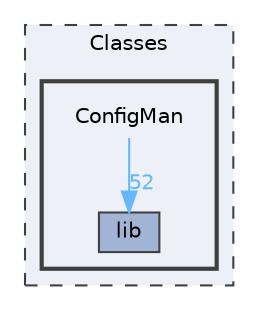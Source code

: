 digraph "C:/Users/HP/Documents/GitHub/Minero-Game/Classes/ConfigMan"
{
 // LATEX_PDF_SIZE
  bgcolor="transparent";
  edge [fontname=Helvetica,fontsize=10,labelfontname=Helvetica,labelfontsize=10];
  node [fontname=Helvetica,fontsize=10,shape=box,height=0.2,width=0.4];
  compound=true
  subgraph clusterdir_0c68614ac8d8401edbf4146ded722294 {
    graph [ bgcolor="#edf0f7", pencolor="grey25", label="Classes", fontname=Helvetica,fontsize=10 style="filled,dashed", URL="dir_0c68614ac8d8401edbf4146ded722294.html",tooltip=""]
  subgraph clusterdir_b50f087870e3c25c1376ddec585b8e83 {
    graph [ bgcolor="#edf0f7", pencolor="grey25", label="", fontname=Helvetica,fontsize=10 style="filled,bold", URL="dir_b50f087870e3c25c1376ddec585b8e83.html",tooltip=""]
    dir_b50f087870e3c25c1376ddec585b8e83 [shape=plaintext, label="ConfigMan"];
  dir_04956f5256176c06f6215b59534a27a6 [label="lib", fillcolor="#a2b4d6", color="grey25", style="filled", URL="dir_04956f5256176c06f6215b59534a27a6.html",tooltip=""];
  }
  }
  dir_b50f087870e3c25c1376ddec585b8e83->dir_04956f5256176c06f6215b59534a27a6 [headlabel="52", labeldistance=1.5 headhref="dir_000054_000194.html" href="dir_000054_000194.html" color="steelblue1" fontcolor="steelblue1"];
}
